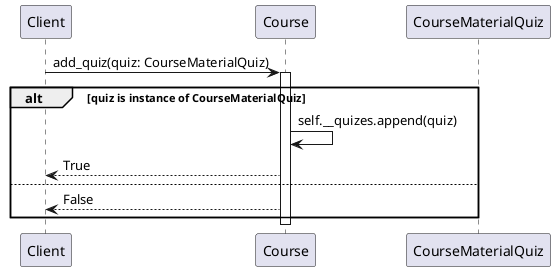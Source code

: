 @startuml Add Quiz
participant Client
participant Course
participant CourseMaterialQuiz

Client -> Course: add_quiz(quiz: CourseMaterialQuiz)
activate Course

alt quiz is instance of CourseMaterialQuiz
    Course -> Course: self.__quizes.append(quiz)
    Course --> Client: True
else
    Course --> Client: False
end

deactivate Course
@enduml
